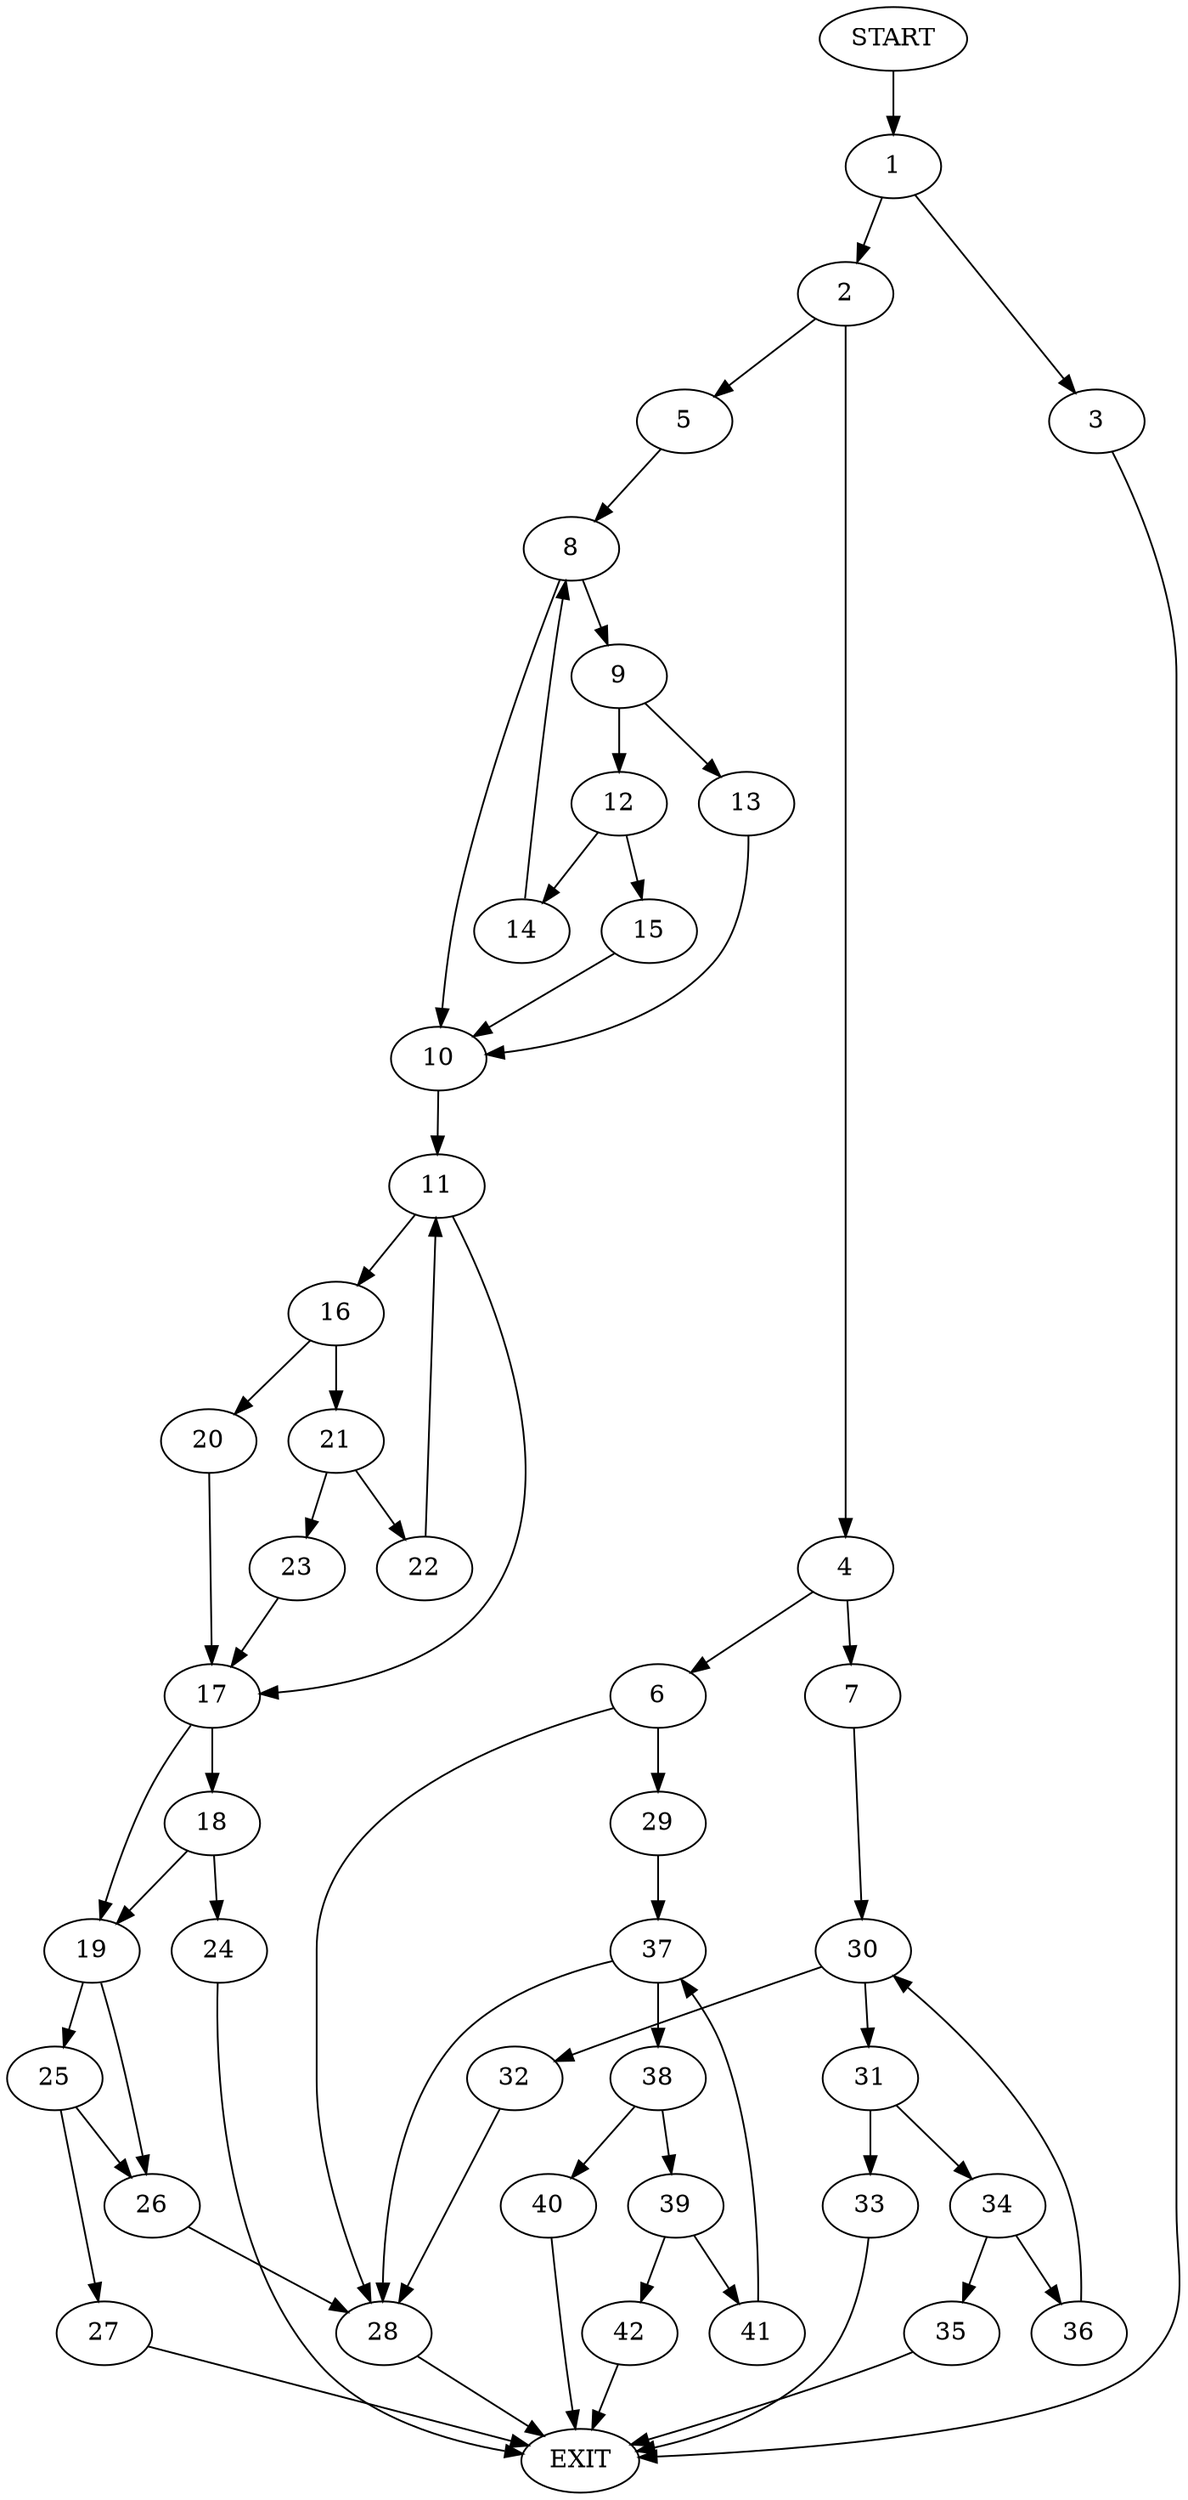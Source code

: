digraph {
0 [label="START"]
43 [label="EXIT"]
0 -> 1
1 -> 2
1 -> 3
2 -> 4
2 -> 5
3 -> 43
4 -> 6
4 -> 7
5 -> 8
8 -> 9
8 -> 10
10 -> 11
9 -> 12
9 -> 13
12 -> 14
12 -> 15
13 -> 10
15 -> 10
14 -> 8
11 -> 16
11 -> 17
17 -> 18
17 -> 19
16 -> 20
16 -> 21
21 -> 22
21 -> 23
20 -> 17
22 -> 11
23 -> 17
18 -> 19
18 -> 24
19 -> 25
19 -> 26
24 -> 43
25 -> 26
25 -> 27
26 -> 28
27 -> 43
28 -> 43
6 -> 29
6 -> 28
7 -> 30
30 -> 31
30 -> 32
32 -> 28
31 -> 33
31 -> 34
33 -> 43
34 -> 35
34 -> 36
36 -> 30
35 -> 43
29 -> 37
37 -> 38
37 -> 28
38 -> 39
38 -> 40
40 -> 43
39 -> 41
39 -> 42
42 -> 43
41 -> 37
}
